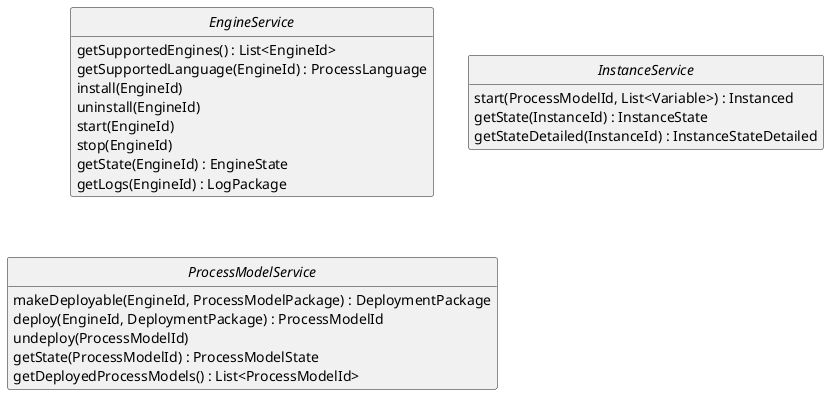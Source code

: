 @startuml


interface EngineService {
    getSupportedEngines() : List<EngineId>
    getSupportedLanguage(EngineId) : ProcessLanguage
    install(EngineId)
    uninstall(EngineId)
    start(EngineId)
    stop(EngineId)
    getState(EngineId) : EngineState
    getLogs(EngineId) : LogPackage
}

interface ProcessModelService {
    makeDeployable(EngineId, ProcessModelPackage) : DeploymentPackage
    deploy(EngineId, DeploymentPackage) : ProcessModelId
    undeploy(ProcessModelId)
    getState(ProcessModelId) : ProcessModelState
    getDeployedProcessModels() : List<ProcessModelId>
}

interface InstanceService {
    start(ProcessModelId, List<Variable>) : Instanced
    getState(InstanceId) : InstanceState
    getStateDetailed(InstanceId) : InstanceStateDetailed
}

EngineService -[hidden]down- ProcessModelService
EngineService -[hidden]right- InstanceService




hide empty members
hide empty methods
hide circle

skinparam monochrome true
skinparam shadowing false
skinparam packageStyle rect
@enduml
